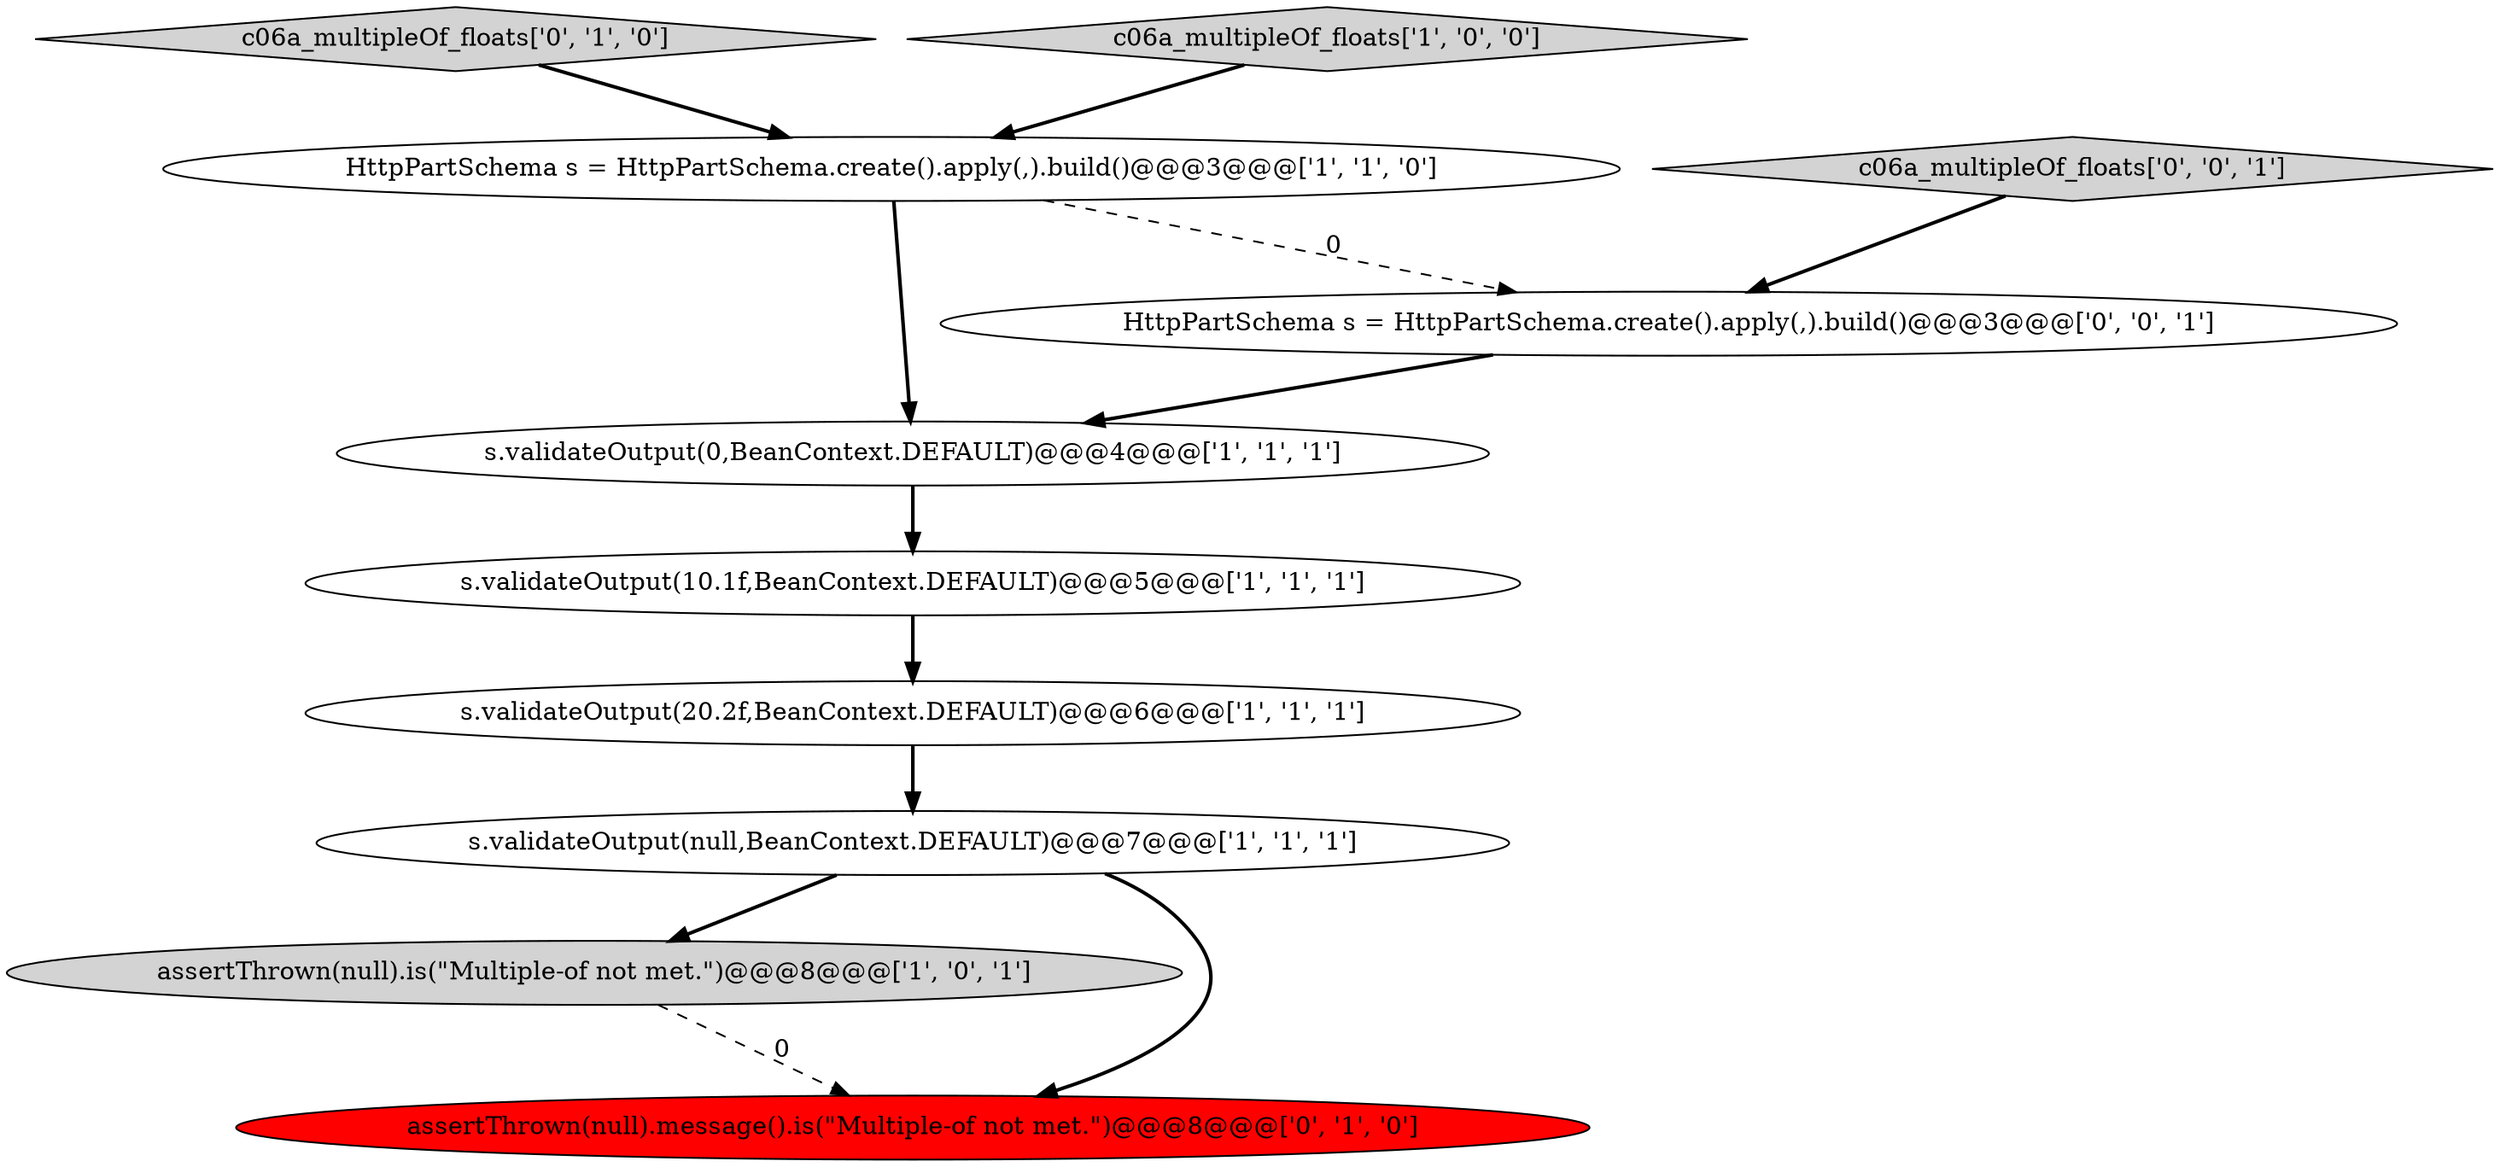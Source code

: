digraph {
8 [style = filled, label = "c06a_multipleOf_floats['0', '1', '0']", fillcolor = lightgray, shape = diamond image = "AAA0AAABBB2BBB"];
4 [style = filled, label = "assertThrown(null).is(\"Multiple-of not met.\")@@@8@@@['1', '0', '1']", fillcolor = lightgray, shape = ellipse image = "AAA0AAABBB1BBB"];
3 [style = filled, label = "s.validateOutput(20.2f,BeanContext.DEFAULT)@@@6@@@['1', '1', '1']", fillcolor = white, shape = ellipse image = "AAA0AAABBB1BBB"];
1 [style = filled, label = "s.validateOutput(10.1f,BeanContext.DEFAULT)@@@5@@@['1', '1', '1']", fillcolor = white, shape = ellipse image = "AAA0AAABBB1BBB"];
9 [style = filled, label = "HttpPartSchema s = HttpPartSchema.create().apply(,).build()@@@3@@@['0', '0', '1']", fillcolor = white, shape = ellipse image = "AAA0AAABBB3BBB"];
2 [style = filled, label = "s.validateOutput(null,BeanContext.DEFAULT)@@@7@@@['1', '1', '1']", fillcolor = white, shape = ellipse image = "AAA0AAABBB1BBB"];
7 [style = filled, label = "assertThrown(null).message().is(\"Multiple-of not met.\")@@@8@@@['0', '1', '0']", fillcolor = red, shape = ellipse image = "AAA1AAABBB2BBB"];
10 [style = filled, label = "c06a_multipleOf_floats['0', '0', '1']", fillcolor = lightgray, shape = diamond image = "AAA0AAABBB3BBB"];
6 [style = filled, label = "c06a_multipleOf_floats['1', '0', '0']", fillcolor = lightgray, shape = diamond image = "AAA0AAABBB1BBB"];
0 [style = filled, label = "s.validateOutput(0,BeanContext.DEFAULT)@@@4@@@['1', '1', '1']", fillcolor = white, shape = ellipse image = "AAA0AAABBB1BBB"];
5 [style = filled, label = "HttpPartSchema s = HttpPartSchema.create().apply(,).build()@@@3@@@['1', '1', '0']", fillcolor = white, shape = ellipse image = "AAA0AAABBB1BBB"];
1->3 [style = bold, label=""];
6->5 [style = bold, label=""];
5->9 [style = dashed, label="0"];
10->9 [style = bold, label=""];
2->7 [style = bold, label=""];
9->0 [style = bold, label=""];
3->2 [style = bold, label=""];
5->0 [style = bold, label=""];
8->5 [style = bold, label=""];
2->4 [style = bold, label=""];
4->7 [style = dashed, label="0"];
0->1 [style = bold, label=""];
}
